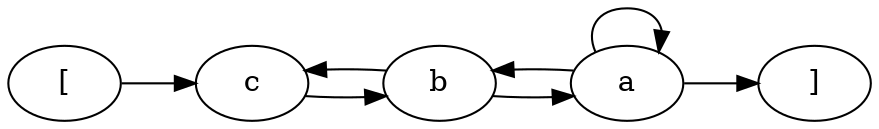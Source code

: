 digraph G {
rankdir = LR
label = "";
esg0_vertex0 -> esg0_vertex3;
esg0_vertex1 -> esg0_vertex4;
esg0_vertex1 -> esg0_vertex1;
esg0_vertex1 -> esg0_vertex2;
esg0_vertex2 -> esg0_vertex3;
esg0_vertex2 -> esg0_vertex1;
esg0_vertex3 -> esg0_vertex2;
esg0_vertex0 [label = "["]
esg0_vertex3 [label = "c"]
esg0_vertex1 [label = "a"]
esg0_vertex4 [label = "]"]
esg0_vertex2 [label = "b"]
}
